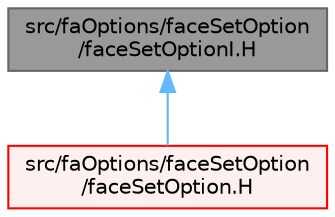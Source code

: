 digraph "src/faOptions/faceSetOption/faceSetOptionI.H"
{
 // LATEX_PDF_SIZE
  bgcolor="transparent";
  edge [fontname=Helvetica,fontsize=10,labelfontname=Helvetica,labelfontsize=10];
  node [fontname=Helvetica,fontsize=10,shape=box,height=0.2,width=0.4];
  Node1 [id="Node000001",label="src/faOptions/faceSetOption\l/faceSetOptionI.H",height=0.2,width=0.4,color="gray40", fillcolor="grey60", style="filled", fontcolor="black",tooltip=" "];
  Node1 -> Node2 [id="edge1_Node000001_Node000002",dir="back",color="steelblue1",style="solid",tooltip=" "];
  Node2 [id="Node000002",label="src/faOptions/faceSetOption\l/faceSetOption.H",height=0.2,width=0.4,color="red", fillcolor="#FFF0F0", style="filled",URL="$faceSetOption_8H.html",tooltip=" "];
}
